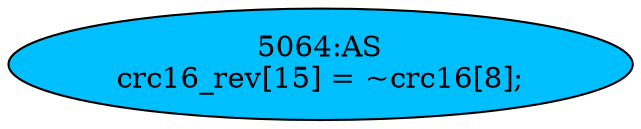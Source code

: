 strict digraph "" {
	node [label="\N"];
	"5064:AS"	 [ast="<pyverilog.vparser.ast.Assign object at 0x7f13b557d350>",
		def_var="['crc16_rev']",
		fillcolor=deepskyblue,
		label="5064:AS
crc16_rev[15] = ~crc16[8];",
		statements="[]",
		style=filled,
		typ=Assign,
		use_var="['crc16']"];
}
